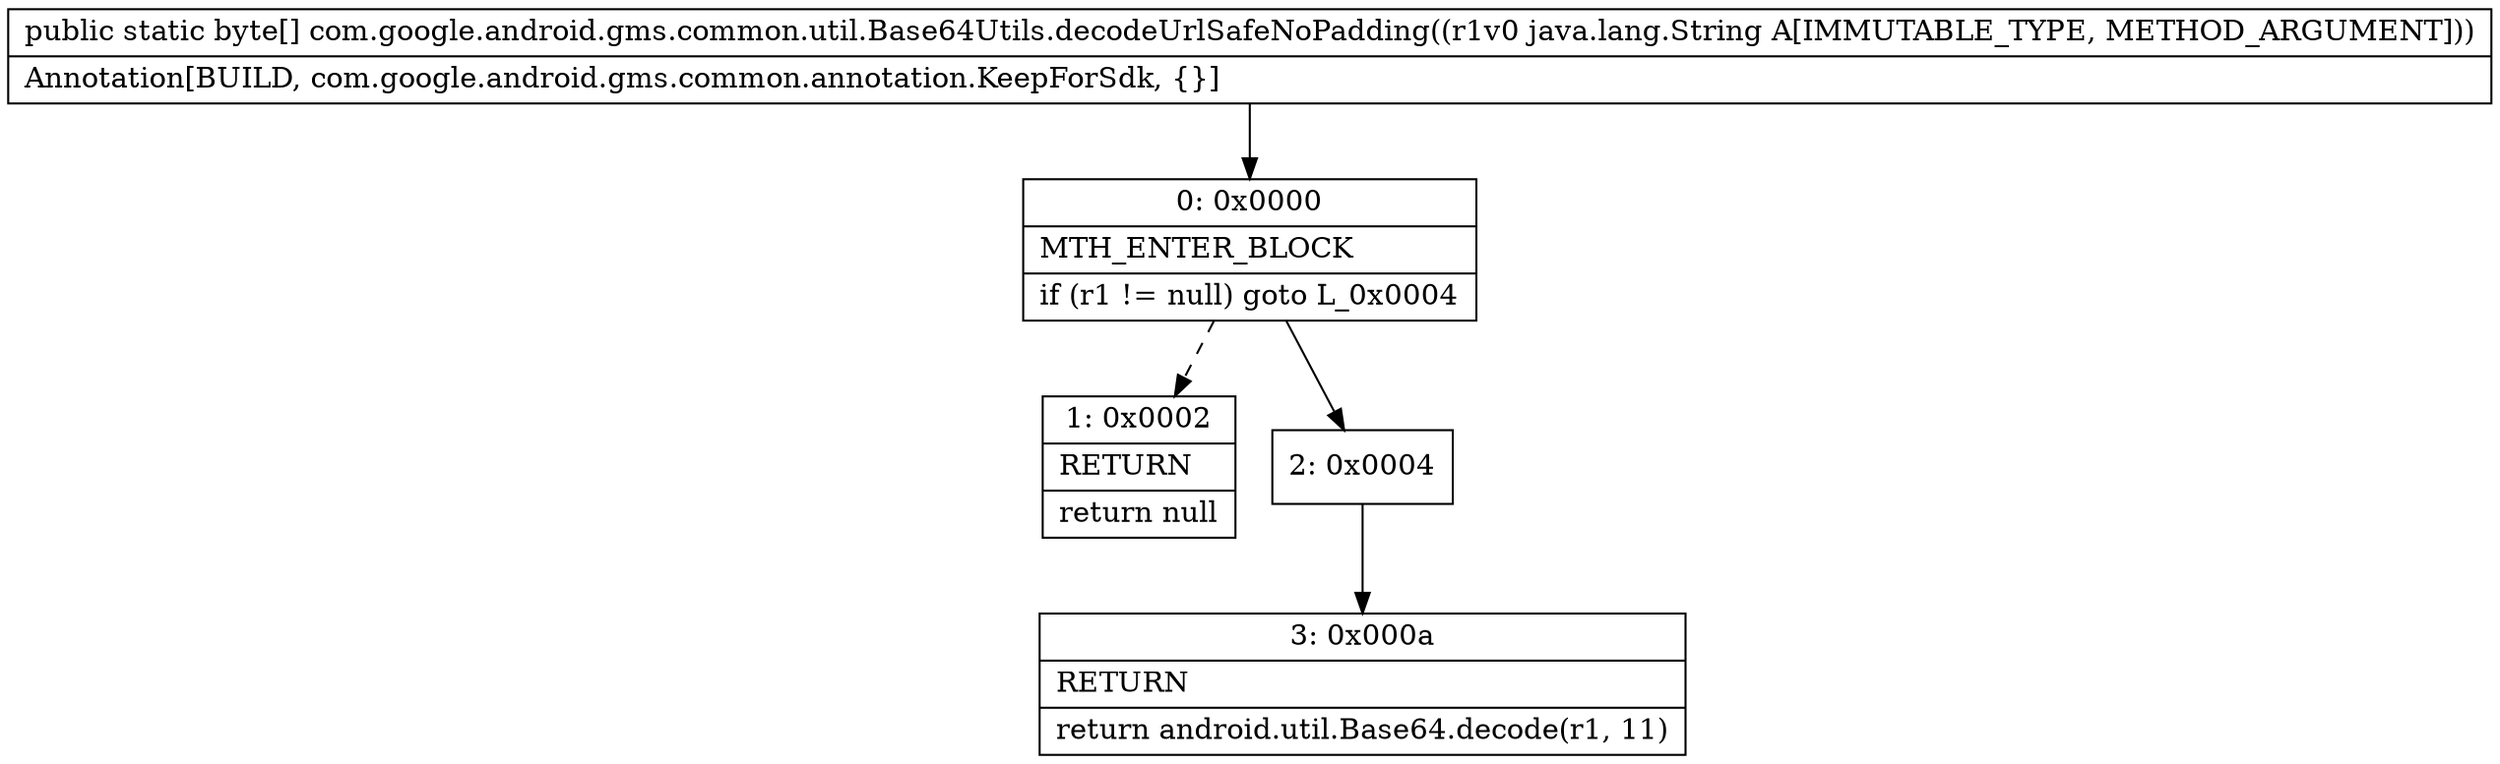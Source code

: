 digraph "CFG forcom.google.android.gms.common.util.Base64Utils.decodeUrlSafeNoPadding(Ljava\/lang\/String;)[B" {
Node_0 [shape=record,label="{0\:\ 0x0000|MTH_ENTER_BLOCK\l|if (r1 != null) goto L_0x0004\l}"];
Node_1 [shape=record,label="{1\:\ 0x0002|RETURN\l|return null\l}"];
Node_2 [shape=record,label="{2\:\ 0x0004}"];
Node_3 [shape=record,label="{3\:\ 0x000a|RETURN\l|return android.util.Base64.decode(r1, 11)\l}"];
MethodNode[shape=record,label="{public static byte[] com.google.android.gms.common.util.Base64Utils.decodeUrlSafeNoPadding((r1v0 java.lang.String A[IMMUTABLE_TYPE, METHOD_ARGUMENT]))  | Annotation[BUILD, com.google.android.gms.common.annotation.KeepForSdk, \{\}]\l}"];
MethodNode -> Node_0;
Node_0 -> Node_1[style=dashed];
Node_0 -> Node_2;
Node_2 -> Node_3;
}

